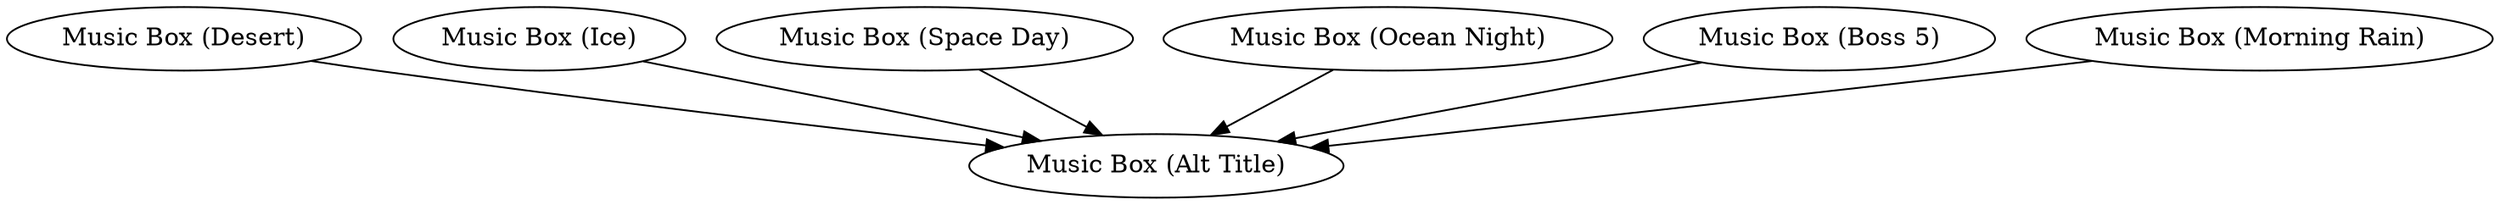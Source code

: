 digraph G {
  "Music Box (Desert)" -> "Music Box (Alt Title)" [color="black"];
  "Music Box (Ice)" -> "Music Box (Alt Title)" [color="black"];
  "Music Box (Space Day)" -> "Music Box (Alt Title)" [color="black"];
  "Music Box (Ocean Night)" -> "Music Box (Alt Title)" [color="black"];
  "Music Box (Boss 5)" -> "Music Box (Alt Title)" [color="black"];
  "Music Box (Morning Rain)" -> "Music Box (Alt Title)" [color="black"];
}
